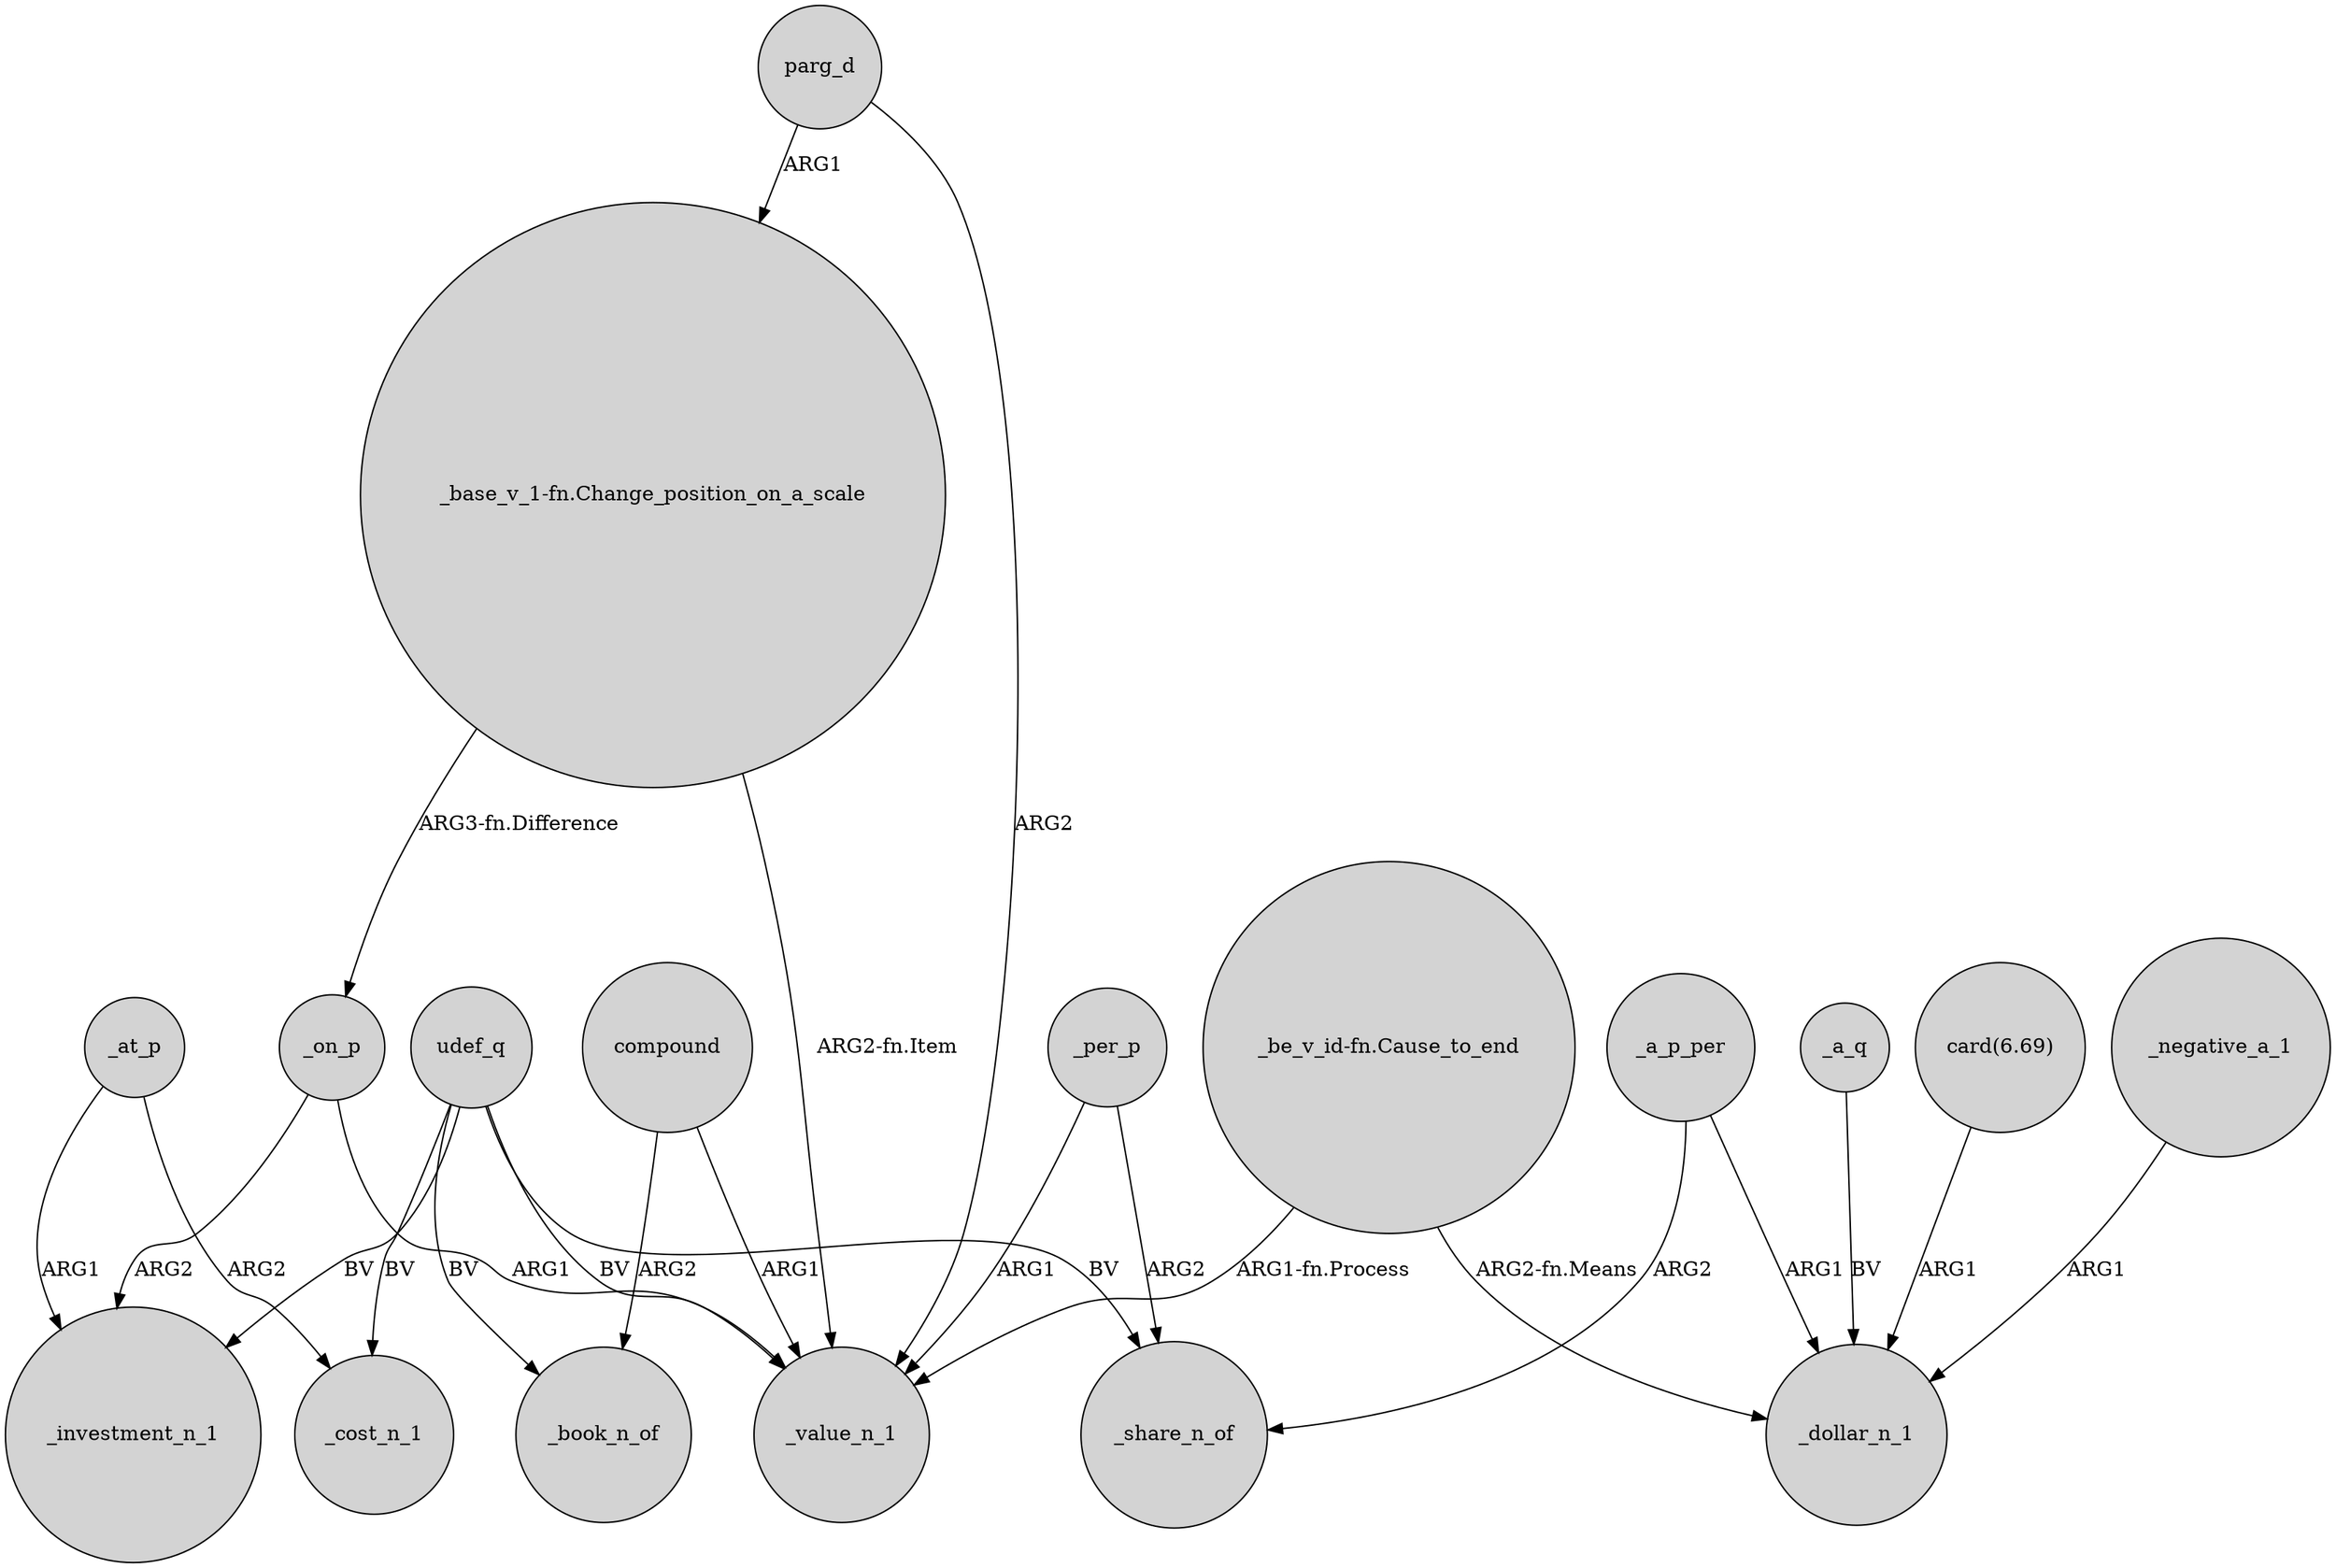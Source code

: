 digraph {
	node [shape=circle style=filled]
	_at_p -> _investment_n_1 [label=ARG1]
	_on_p -> _value_n_1 [label=ARG1]
	parg_d -> _value_n_1 [label=ARG2]
	_a_q -> _dollar_n_1 [label=BV]
	_on_p -> _investment_n_1 [label=ARG2]
	parg_d -> "_base_v_1-fn.Change_position_on_a_scale" [label=ARG1]
	"_base_v_1-fn.Change_position_on_a_scale" -> _value_n_1 [label="ARG2-fn.Item"]
	udef_q -> _value_n_1 [label=BV]
	"_be_v_id-fn.Cause_to_end" -> _dollar_n_1 [label="ARG2-fn.Means"]
	udef_q -> _book_n_of [label=BV]
	_per_p -> _value_n_1 [label=ARG1]
	"card(6.69)" -> _dollar_n_1 [label=ARG1]
	_a_p_per -> _share_n_of [label=ARG2]
	compound -> _book_n_of [label=ARG2]
	udef_q -> _share_n_of [label=BV]
	_per_p -> _share_n_of [label=ARG2]
	_negative_a_1 -> _dollar_n_1 [label=ARG1]
	udef_q -> _investment_n_1 [label=BV]
	_a_p_per -> _dollar_n_1 [label=ARG1]
	compound -> _value_n_1 [label=ARG1]
	_at_p -> _cost_n_1 [label=ARG2]
	"_base_v_1-fn.Change_position_on_a_scale" -> _on_p [label="ARG3-fn.Difference"]
	"_be_v_id-fn.Cause_to_end" -> _value_n_1 [label="ARG1-fn.Process"]
	udef_q -> _cost_n_1 [label=BV]
}
